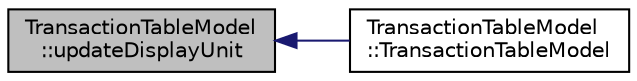 digraph "TransactionTableModel::updateDisplayUnit"
{
  edge [fontname="Helvetica",fontsize="10",labelfontname="Helvetica",labelfontsize="10"];
  node [fontname="Helvetica",fontsize="10",shape=record];
  rankdir="LR";
  Node504 [label="TransactionTableModel\l::updateDisplayUnit",height=0.2,width=0.4,color="black", fillcolor="grey75", style="filled", fontcolor="black"];
  Node504 -> Node505 [dir="back",color="midnightblue",fontsize="10",style="solid",fontname="Helvetica"];
  Node505 [label="TransactionTableModel\l::TransactionTableModel",height=0.2,width=0.4,color="black", fillcolor="white", style="filled",URL="$d7/dfe/class_transaction_table_model.html#a6c10b7cab9804eee6df9e049a978dc62"];
}
